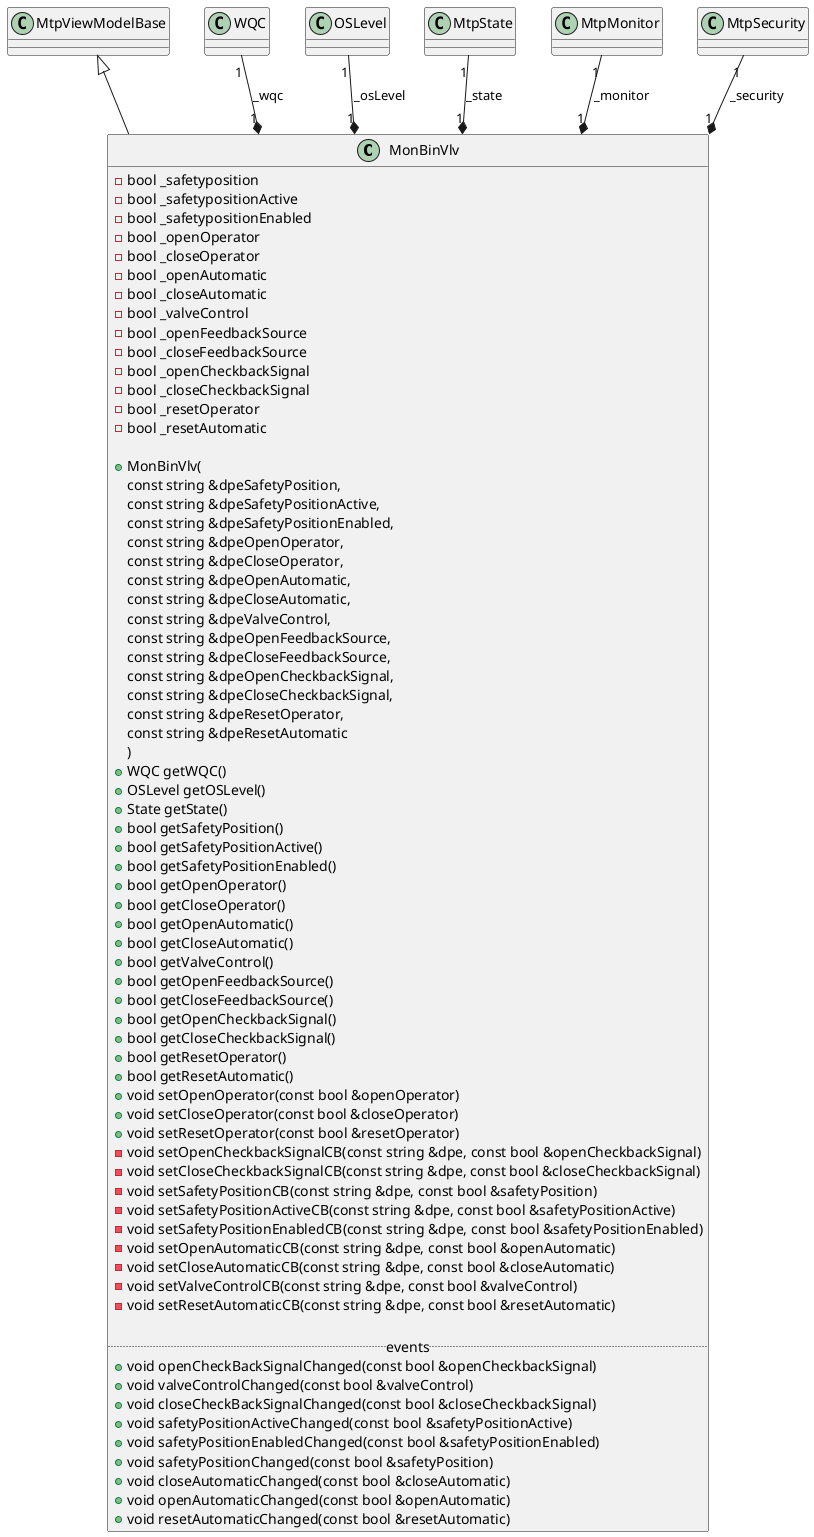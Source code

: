 @startuml MonBinVlv

class MonBinVlv
{
    - bool _safetyposition
    - bool _safetypositionActive
    - bool _safetypositionEnabled
    - bool _openOperator
    - bool _closeOperator
    - bool _openAutomatic
    - bool _closeAutomatic
    - bool _valveControl
    - bool _openFeedbackSource
    - bool _closeFeedbackSource
    - bool _openCheckbackSignal
    - bool _closeCheckbackSignal
    - bool _resetOperator
    - bool _resetAutomatic
    
    + MonBinVlv(
        const string &dpeSafetyPosition,
        const string &dpeSafetyPositionActive,
        const string &dpeSafetyPositionEnabled,
        const string &dpeOpenOperator,
        const string &dpeCloseOperator,
        const string &dpeOpenAutomatic,
        const string &dpeCloseAutomatic,
        const string &dpeValveControl,
        const string &dpeOpenFeedbackSource,
        const string &dpeCloseFeedbackSource,
        const string &dpeOpenCheckbackSignal,
        const string &dpeCloseCheckbackSignal,
        const string &dpeResetOperator,
        const string &dpeResetAutomatic
    )
    + WQC getWQC()
    + OSLevel getOSLevel()
    + State getState()
    + bool getSafetyPosition()
    + bool getSafetyPositionActive()
    + bool getSafetyPositionEnabled()
    + bool getOpenOperator()
    + bool getCloseOperator()
    + bool getOpenAutomatic()
    + bool getCloseAutomatic()
    + bool getValveControl()
    + bool getOpenFeedbackSource()
    + bool getCloseFeedbackSource()
    + bool getOpenCheckbackSignal()
    + bool getCloseCheckbackSignal()
    + bool getResetOperator()
    + bool getResetAutomatic()
    + void setOpenOperator(const bool &openOperator)
    + void setCloseOperator(const bool &closeOperator)
    + void setResetOperator(const bool &resetOperator)
    ' DPE: OpenFbk
    - void setOpenCheckbackSignalCB(const string &dpe, const bool &openCheckbackSignal)
   ' DPE: CloseFbk
    - void setCloseCheckbackSignalCB(const string &dpe, const bool &closeCheckbackSignal)
    ' DPE: SafePos
    - void setSafetyPositionCB(const string &dpe, const bool &safetyPosition)
    ' DPE: SafePosAct
    - void setSafetyPositionActiveCB(const string &dpe, const bool &safetyPositionActive)
    ' DPE: SafePosEn
    - void setSafetyPositionEnabledCB(const string &dpe, const bool &safetyPositionEnabled)
    ' DPE: OpenAut
    - void setOpenAutomaticCB(const string &dpe, const bool &openAutomatic)
    ' DPE: CloseAut
    - void setCloseAutomaticCB(const string &dpe, const bool &closeAutomatic)
    ' DPE: Ctrl
    - void setValveControlCB(const string &dpe, const bool &valveControl)
    ' DPE: ResetAut
    - void setResetAutomaticCB(const string &dpe, const bool &resetAutomatic)

    ..events..
    + void openCheckBackSignalChanged(const bool &openCheckbackSignal)
    + void valveControlChanged(const bool &valveControl)
    + void closeCheckBackSignalChanged(const bool &closeCheckbackSignal)
    + void safetyPositionActiveChanged(const bool &safetyPositionActive)
    + void safetyPositionEnabledChanged(const bool &safetyPositionEnabled)
    + void safetyPositionChanged(const bool &safetyPosition)
    + void closeAutomaticChanged(const bool &closeAutomatic)
    + void openAutomaticChanged(const bool &openAutomatic)
    + void resetAutomaticChanged(const bool &resetAutomatic)
}

MtpViewModelBase <|-- MonBinVlv
WQC "1" --* "1" MonBinVlv : _wqc
OSLevel "1" --* "1" MonBinVlv : _osLevel
' DPE: StateChannel, StateOffAut, StateOpAut, StateAutAut, StateOffOp, StateOpOp, StateAutOp, StateOpAct, StateAutAct, StateOffAct
MtpState "1" --* "1" MonBinVlv : _state
'DPE: MonEn, MonSafePos, MonStatErr, MonDynErr, MonStatTi, MonDynTi
MtpMonitor "1" --* "1" MonBinVlv : _monitor
'DPE: PermEn, Permit, IntEn, Interlock, ProtEn, Protect
MtpSecurity "1" --* "1" MonBinVlv : _security
@enduml